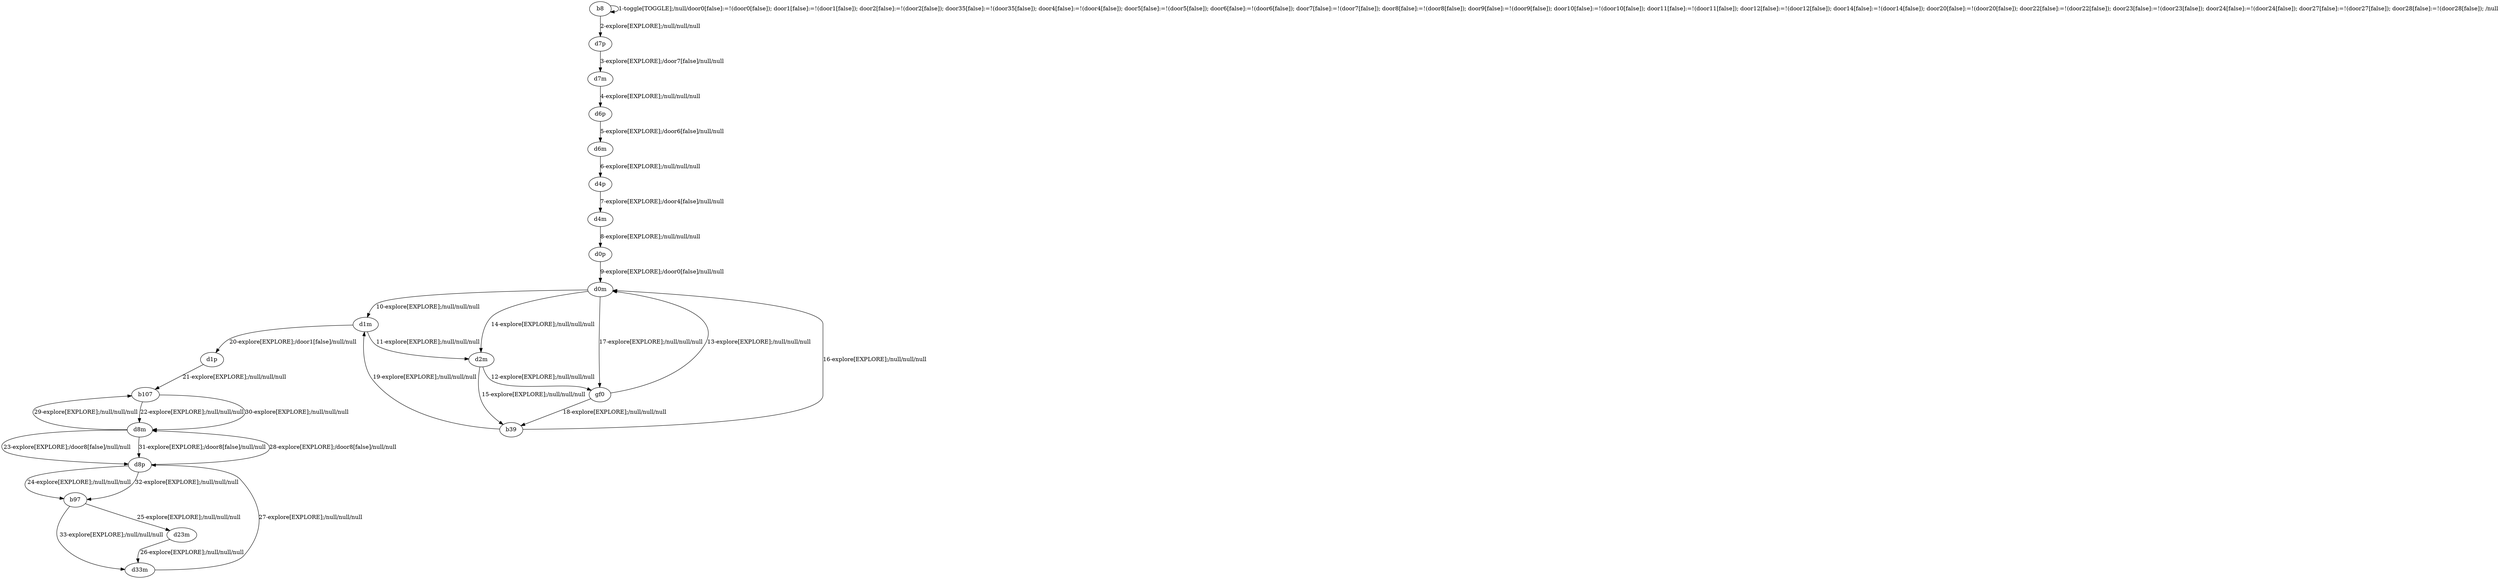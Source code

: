 # Total number of goals covered by this test: 4
# d1m --> d2m
# b39 --> d0m
# d0m --> d1m
# gf0 --> d0m

digraph g {
"b8" -> "b8" [label = "1-toggle[TOGGLE];/null/door0[false]:=!(door0[false]); door1[false]:=!(door1[false]); door2[false]:=!(door2[false]); door35[false]:=!(door35[false]); door4[false]:=!(door4[false]); door5[false]:=!(door5[false]); door6[false]:=!(door6[false]); door7[false]:=!(door7[false]); door8[false]:=!(door8[false]); door9[false]:=!(door9[false]); door10[false]:=!(door10[false]); door11[false]:=!(door11[false]); door12[false]:=!(door12[false]); door14[false]:=!(door14[false]); door20[false]:=!(door20[false]); door22[false]:=!(door22[false]); door23[false]:=!(door23[false]); door24[false]:=!(door24[false]); door27[false]:=!(door27[false]); door28[false]:=!(door28[false]); /null"];
"b8" -> "d7p" [label = "2-explore[EXPLORE];/null/null/null"];
"d7p" -> "d7m" [label = "3-explore[EXPLORE];/door7[false]/null/null"];
"d7m" -> "d6p" [label = "4-explore[EXPLORE];/null/null/null"];
"d6p" -> "d6m" [label = "5-explore[EXPLORE];/door6[false]/null/null"];
"d6m" -> "d4p" [label = "6-explore[EXPLORE];/null/null/null"];
"d4p" -> "d4m" [label = "7-explore[EXPLORE];/door4[false]/null/null"];
"d4m" -> "d0p" [label = "8-explore[EXPLORE];/null/null/null"];
"d0p" -> "d0m" [label = "9-explore[EXPLORE];/door0[false]/null/null"];
"d0m" -> "d1m" [label = "10-explore[EXPLORE];/null/null/null"];
"d1m" -> "d2m" [label = "11-explore[EXPLORE];/null/null/null"];
"d2m" -> "gf0" [label = "12-explore[EXPLORE];/null/null/null"];
"gf0" -> "d0m" [label = "13-explore[EXPLORE];/null/null/null"];
"d0m" -> "d2m" [label = "14-explore[EXPLORE];/null/null/null"];
"d2m" -> "b39" [label = "15-explore[EXPLORE];/null/null/null"];
"b39" -> "d0m" [label = "16-explore[EXPLORE];/null/null/null"];
"d0m" -> "gf0" [label = "17-explore[EXPLORE];/null/null/null"];
"gf0" -> "b39" [label = "18-explore[EXPLORE];/null/null/null"];
"b39" -> "d1m" [label = "19-explore[EXPLORE];/null/null/null"];
"d1m" -> "d1p" [label = "20-explore[EXPLORE];/door1[false]/null/null"];
"d1p" -> "b107" [label = "21-explore[EXPLORE];/null/null/null"];
"b107" -> "d8m" [label = "22-explore[EXPLORE];/null/null/null"];
"d8m" -> "d8p" [label = "23-explore[EXPLORE];/door8[false]/null/null"];
"d8p" -> "b97" [label = "24-explore[EXPLORE];/null/null/null"];
"b97" -> "d23m" [label = "25-explore[EXPLORE];/null/null/null"];
"d23m" -> "d33m" [label = "26-explore[EXPLORE];/null/null/null"];
"d33m" -> "d8p" [label = "27-explore[EXPLORE];/null/null/null"];
"d8p" -> "d8m" [label = "28-explore[EXPLORE];/door8[false]/null/null"];
"d8m" -> "b107" [label = "29-explore[EXPLORE];/null/null/null"];
"b107" -> "d8m" [label = "30-explore[EXPLORE];/null/null/null"];
"d8m" -> "d8p" [label = "31-explore[EXPLORE];/door8[false]/null/null"];
"d8p" -> "b97" [label = "32-explore[EXPLORE];/null/null/null"];
"b97" -> "d33m" [label = "33-explore[EXPLORE];/null/null/null"];
}